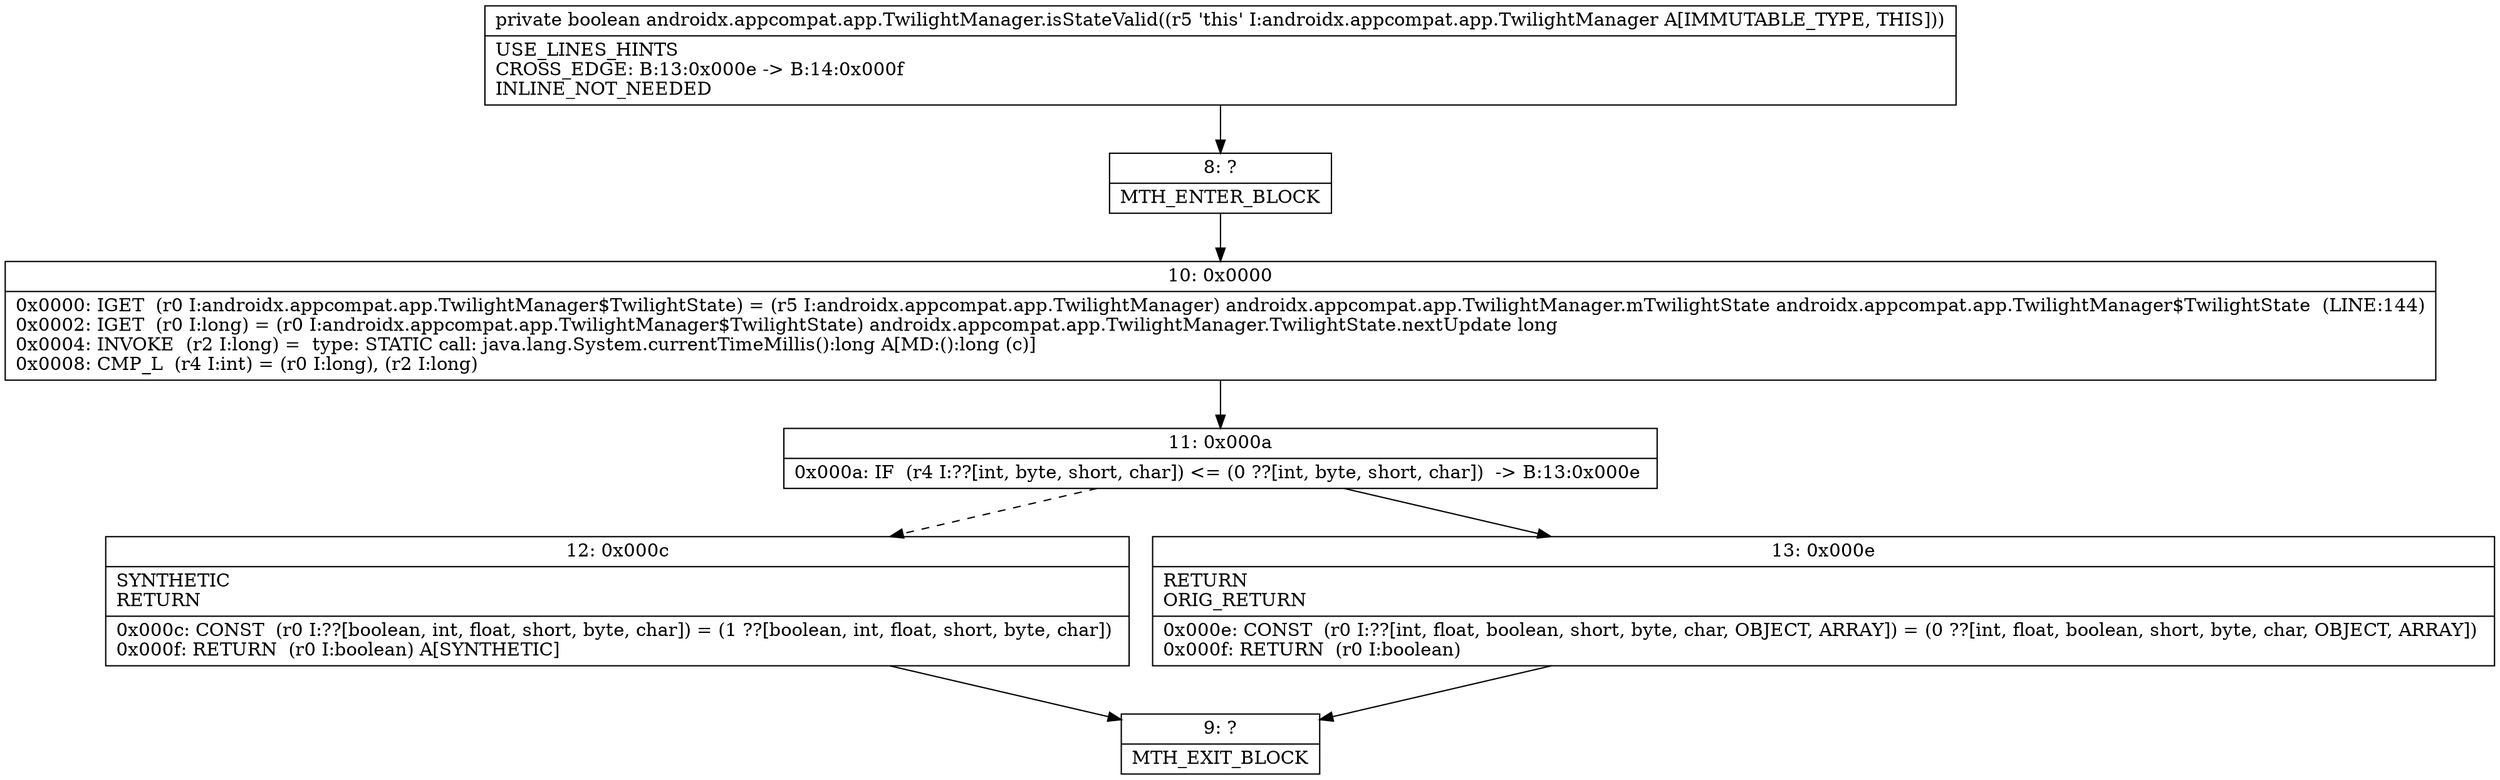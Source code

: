 digraph "CFG forandroidx.appcompat.app.TwilightManager.isStateValid()Z" {
Node_8 [shape=record,label="{8\:\ ?|MTH_ENTER_BLOCK\l}"];
Node_10 [shape=record,label="{10\:\ 0x0000|0x0000: IGET  (r0 I:androidx.appcompat.app.TwilightManager$TwilightState) = (r5 I:androidx.appcompat.app.TwilightManager) androidx.appcompat.app.TwilightManager.mTwilightState androidx.appcompat.app.TwilightManager$TwilightState  (LINE:144)\l0x0002: IGET  (r0 I:long) = (r0 I:androidx.appcompat.app.TwilightManager$TwilightState) androidx.appcompat.app.TwilightManager.TwilightState.nextUpdate long \l0x0004: INVOKE  (r2 I:long) =  type: STATIC call: java.lang.System.currentTimeMillis():long A[MD:():long (c)]\l0x0008: CMP_L  (r4 I:int) = (r0 I:long), (r2 I:long) \l}"];
Node_11 [shape=record,label="{11\:\ 0x000a|0x000a: IF  (r4 I:??[int, byte, short, char]) \<= (0 ??[int, byte, short, char])  \-\> B:13:0x000e \l}"];
Node_12 [shape=record,label="{12\:\ 0x000c|SYNTHETIC\lRETURN\l|0x000c: CONST  (r0 I:??[boolean, int, float, short, byte, char]) = (1 ??[boolean, int, float, short, byte, char]) \l0x000f: RETURN  (r0 I:boolean) A[SYNTHETIC]\l}"];
Node_9 [shape=record,label="{9\:\ ?|MTH_EXIT_BLOCK\l}"];
Node_13 [shape=record,label="{13\:\ 0x000e|RETURN\lORIG_RETURN\l|0x000e: CONST  (r0 I:??[int, float, boolean, short, byte, char, OBJECT, ARRAY]) = (0 ??[int, float, boolean, short, byte, char, OBJECT, ARRAY]) \l0x000f: RETURN  (r0 I:boolean) \l}"];
MethodNode[shape=record,label="{private boolean androidx.appcompat.app.TwilightManager.isStateValid((r5 'this' I:androidx.appcompat.app.TwilightManager A[IMMUTABLE_TYPE, THIS]))  | USE_LINES_HINTS\lCROSS_EDGE: B:13:0x000e \-\> B:14:0x000f\lINLINE_NOT_NEEDED\l}"];
MethodNode -> Node_8;Node_8 -> Node_10;
Node_10 -> Node_11;
Node_11 -> Node_12[style=dashed];
Node_11 -> Node_13;
Node_12 -> Node_9;
Node_13 -> Node_9;
}

